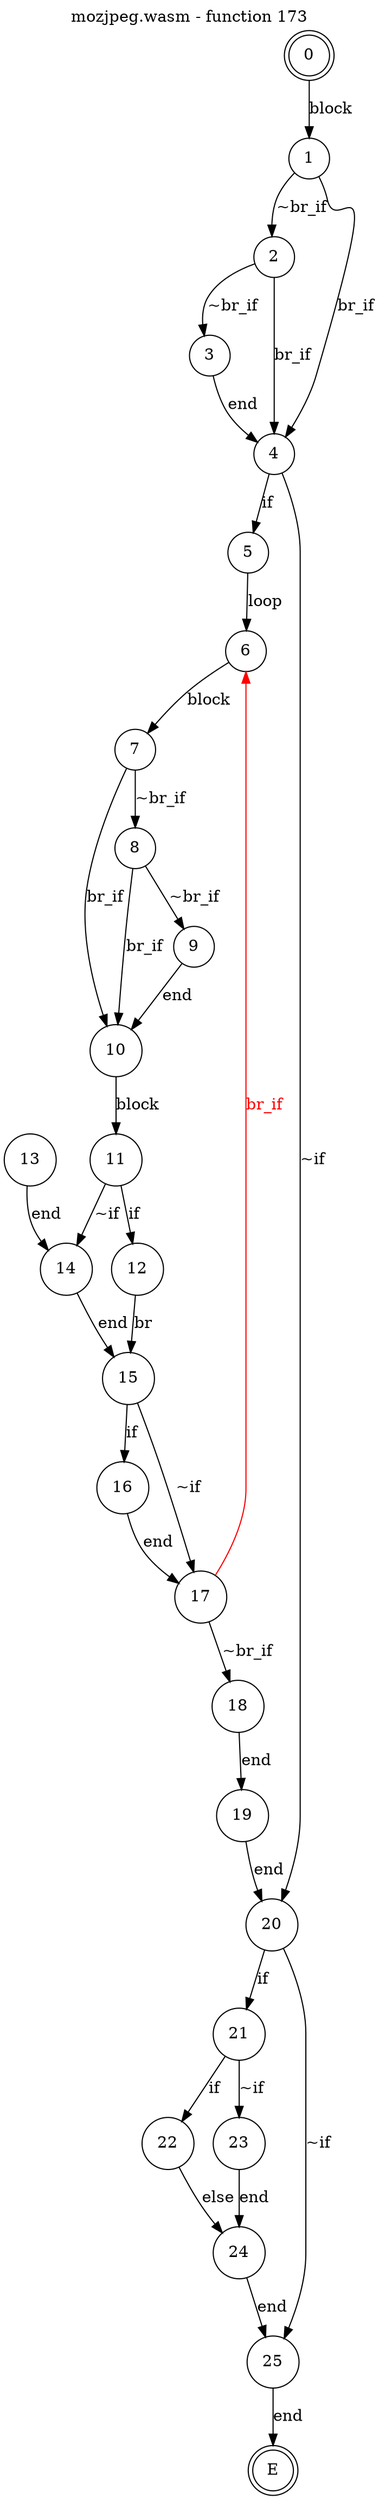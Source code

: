digraph finite_state_machine {
    label = "mozjpeg.wasm - function 173"
    labelloc =  t
    labelfontsize = 16
    labelfontcolor = black
    labelfontname = "Helvetica"
    node [shape = doublecircle]; 0 E ;
    node [shape = circle];
    0 -> 1[label="block"];
    1 -> 2[label="~br_if"];
    1 -> 4[label="br_if"];
    2 -> 3[label="~br_if"];
    2 -> 4[label="br_if"];
    3 -> 4[label="end"];
    4 -> 5[label="if"];
    4 -> 20[label="~if"];
    5 -> 6[label="loop"];
    6 -> 7[label="block"];
    7 -> 8[label="~br_if"];
    7 -> 10[label="br_if"];
    8 -> 9[label="~br_if"];
    8 -> 10[label="br_if"];
    9 -> 10[label="end"];
    10 -> 11[label="block"];
    11 -> 12[label="if"];
    11 -> 14[label="~if"];
    12 -> 15[label="br"];
    13 -> 14[label="end"];
    14 -> 15[label="end"];
    15 -> 16[label="if"];
    15 -> 17[label="~if"];
    16 -> 17[label="end"];
    17 -> 18[label="~br_if"];
    17 -> 6[color="red" fontcolor="red" label="br_if"];
    18 -> 19[label="end"];
    19 -> 20[label="end"];
    20 -> 21[label="if"];
    20 -> 25[label="~if"];
    21 -> 22[label="if"];
    21 -> 23[label="~if"];
    22 -> 24[label="else"];
    23 -> 24[label="end"];
    24 -> 25[label="end"];
    25 -> E[label="end"];
}
